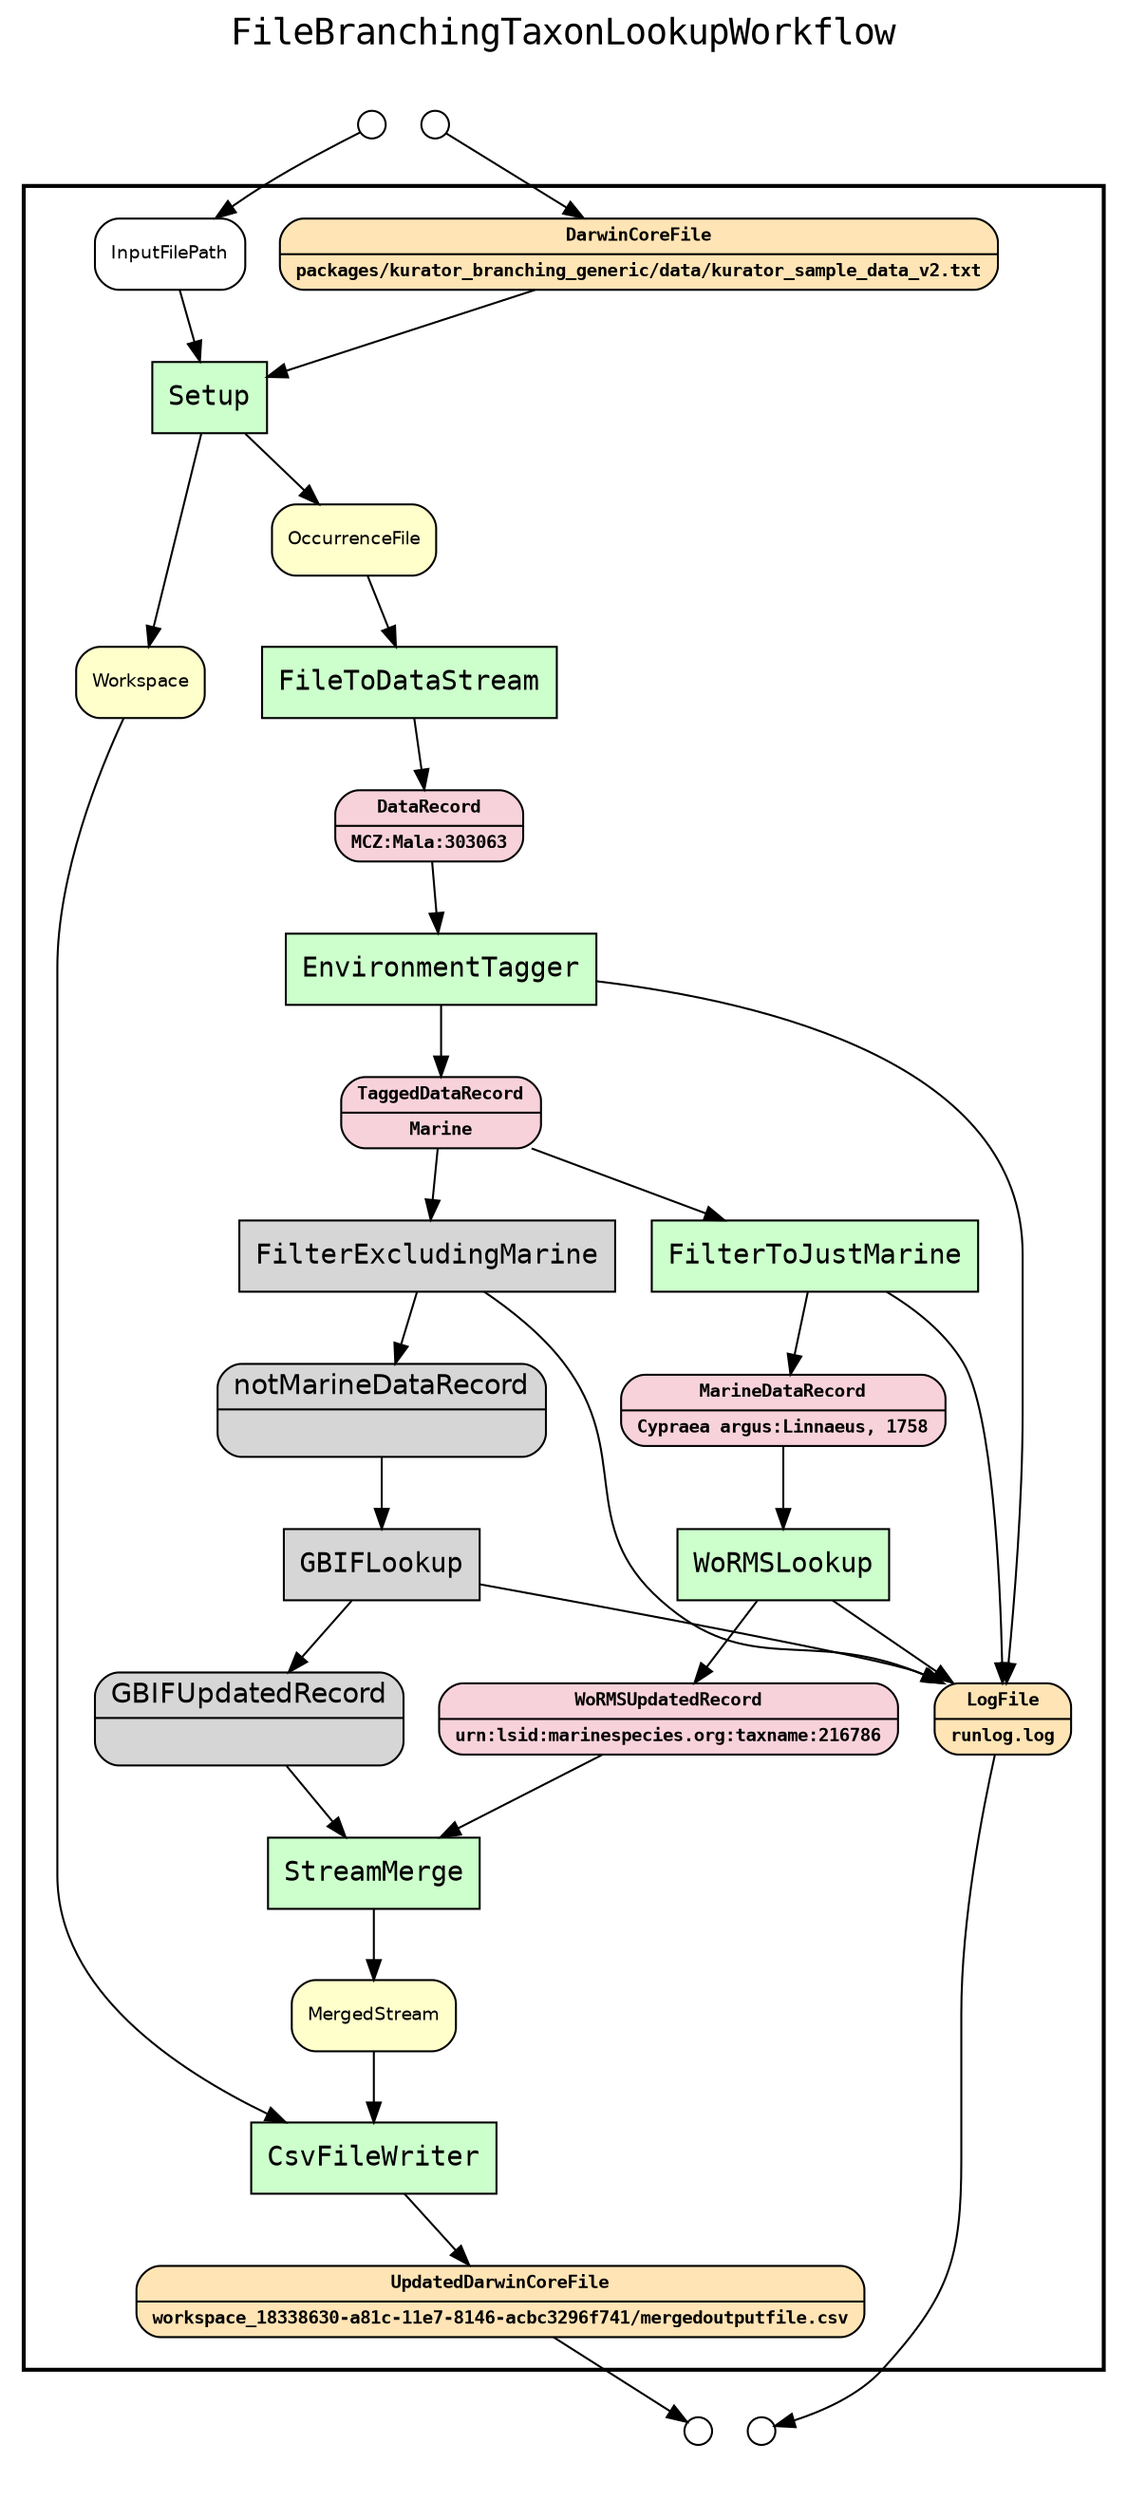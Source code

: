 
digraph yw_data_view {
rankdir=TB
fontname=Courier; fontsize=18; labelloc=t
label="FileBranchingTaxonLookupWorkflow"
subgraph cluster_workflow { label=""; color=black; penwidth=2
subgraph cluster_workflow_inner { label=""; color=white
node[shape=box style="filled" fillcolor="#d6d6d7" peripheries=1 fontname=Courier]
FilterExcludingMarine
GBIFLookup
node[shape=box style="filled" fillcolor="#CCFFCC" peripheries=1 fontname=Courier]
Setup
FileToDataStream
EnvironmentTagger
FilterToJustMarine
FilterExcludingMarine
WoRMSLookup
GBIFLookup
StreamMerge
CsvFileWriter
node[shape=box style="filled" fillcolor="#CCFFCC" peripheries=1 fontname=Courier]
node[shape=box style="rounded,filled" fillcolor="#d6d6d7" peripheries=1 fontname=Helvetica]
notMarineDataRecord
GBIFUpdatedRecord
node[shape=box style="rounded,filled" fillcolor="#f8d2db" peripheries=1 fontname="Courier-Bold" fontsize=9]
DataRecord[shape=record rankdir=LR label="{<f0> DataRecord |<f1>MCZ:Mala:303063\n}"]
TaggedDataRecord[shape=record rankdir=LR label="{<f0> TaggedDataRecord |<f1>Marine\n}"]
MarineDataRecord[shape=record rankdir=LR label="{<f0> MarineDataRecord |<f1>Cypraea argus:Linnaeus, 1758\n}"]
notMarineDataRecord[shape=record rankdir=LR label="{<f0> notMarineDataRecord |<f1> \n}"]
WoRMSUpdatedRecord[shape=record rankdir=LR label="{<f0> WoRMSUpdatedRecord |<f1>urn:lsid:marinespecies.org:taxname:216786\n}"]
GBIFUpdatedRecord[shape=record rankdir=LR label="{<f0> GBIFUpdatedRecord |<f1>\n}"]
node[shape=box style="rounded,filled" fillcolor="#FFE4B5" peripheries=1 fontname="Courier-Bold" fontsize=9]
DarwinCoreFile[shape=record rankdir=LR label="{<f0> DarwinCoreFile |<f1>packages/kurator_branching_generic/data/kurator_sample_data_v2.txt\n}"]
node[shape=box style="rounded,filled" fillcolor="#FFFFCC" peripheries=1 fontname=Helvetica]
Workspace
OccurrenceFile
DataRecord
TaggedDataRecord
MarineDataRecord
notMarineDataRecord
WoRMSUpdatedRecord
GBIFUpdatedRecord
MergedStream
node[shape=box style="rounded,filled" fillcolor="#FFE4B5" peripheries=1 fontname="Courier-Bold" fontsize=9]
LogFile[shape=record rankdir=LR label="{<f0> LogFile |<f1>runlog.log\n}"]
UpdatedDarwinCoreFile[shape=record rankdir=LR label="{<f0> UpdatedDarwinCoreFile |<f1>workspace_18338630-a81c-11e7-8146-acbc3296f741/mergedoutputfile.csv\n}"]
node[shape=box style="rounded,filled" fillcolor="#FFFFFF" peripheries=1 fontname=Helvetica]
InputFilePath
}}
subgraph cluster_inflows { label=""; color=white; penwidth=2
subgraph cluster_inflows_inner { label=""; color=white
node[shape=circle fillcolor="#FFFFFF" peripheries=1 width=0.2]
DarwinCoreFile_inflow [label=""]
InputFilePath_inflow [label=""]
}}
subgraph cluster_outflows { label=""; color=white; penwidth=2
subgraph cluster_outflows_inner { label=""; color=white
node[shape=circle fillcolor="#FFFFFF" peripheries=1 width=0.2]
LogFile_outflow [label=""]
UpdatedDarwinCoreFile_outflow [label=""]
}}
InputFilePath -> Setup
DarwinCoreFile -> Setup
Workspace -> CsvFileWriter
OccurrenceFile -> FileToDataStream
DataRecord -> EnvironmentTagger
TaggedDataRecord -> FilterToJustMarine
TaggedDataRecord -> FilterExcludingMarine
MarineDataRecord -> WoRMSLookup
notMarineDataRecord -> GBIFLookup
WoRMSUpdatedRecord -> StreamMerge
GBIFUpdatedRecord -> StreamMerge
MergedStream -> CsvFileWriter
Setup -> Workspace
Setup -> OccurrenceFile
FileToDataStream -> DataRecord
EnvironmentTagger -> LogFile
EnvironmentTagger -> TaggedDataRecord
FilterToJustMarine -> LogFile
FilterToJustMarine -> MarineDataRecord
FilterExcludingMarine -> LogFile
FilterExcludingMarine -> notMarineDataRecord
WoRMSLookup -> LogFile
WoRMSLookup -> WoRMSUpdatedRecord
GBIFLookup -> LogFile
GBIFLookup -> GBIFUpdatedRecord
StreamMerge -> MergedStream
CsvFileWriter -> UpdatedDarwinCoreFile
DarwinCoreFile_inflow -> DarwinCoreFile
InputFilePath_inflow -> InputFilePath
LogFile -> LogFile_outflow
UpdatedDarwinCoreFile -> UpdatedDarwinCoreFile_outflow
}

